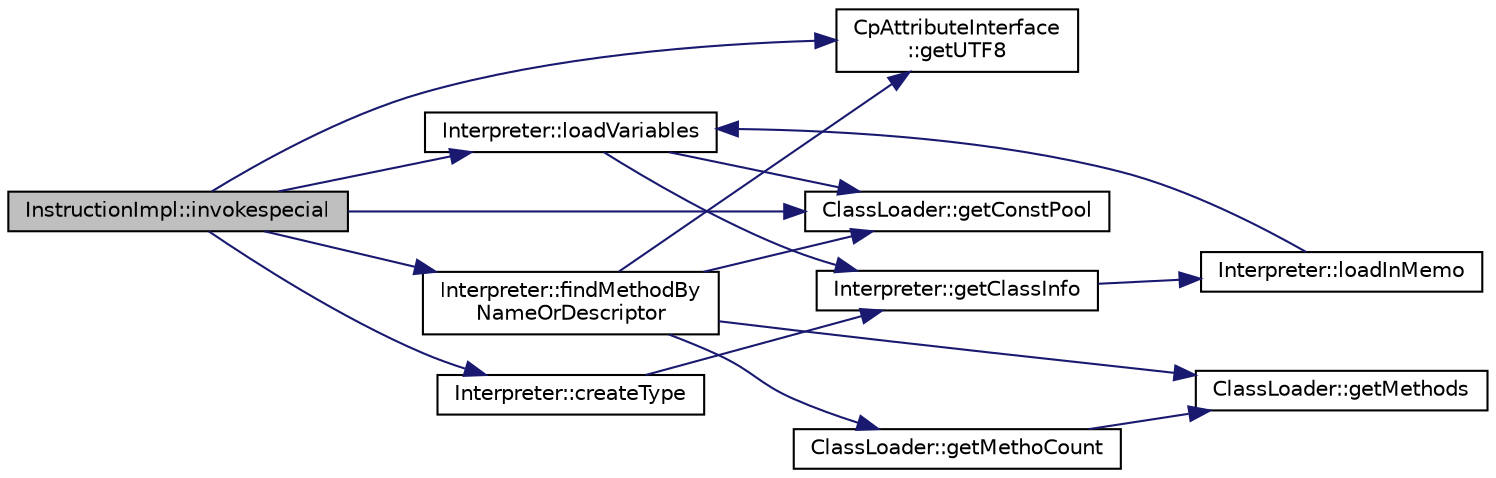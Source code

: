 digraph "InstructionImpl::invokespecial"
{
  edge [fontname="Helvetica",fontsize="10",labelfontname="Helvetica",labelfontsize="10"];
  node [fontname="Helvetica",fontsize="10",shape=record];
  rankdir="LR";
  Node1 [label="InstructionImpl::invokespecial",height=0.2,width=0.4,color="black", fillcolor="grey75", style="filled", fontcolor="black"];
  Node1 -> Node2 [color="midnightblue",fontsize="10",style="solid",fontname="Helvetica"];
  Node2 [label="CpAttributeInterface\l::getUTF8",height=0.2,width=0.4,color="black", fillcolor="white", style="filled",URL="$struct_cp_attribute_interface.html#a99cabbc15a0af5273a6d324dfbc78f41"];
  Node1 -> Node3 [color="midnightblue",fontsize="10",style="solid",fontname="Helvetica"];
  Node3 [label="Interpreter::loadVariables",height=0.2,width=0.4,color="black", fillcolor="white", style="filled",URL="$class_interpreter.html#a39a3745e54aa3cee8882075c96ae8b3f"];
  Node3 -> Node4 [color="midnightblue",fontsize="10",style="solid",fontname="Helvetica"];
  Node4 [label="ClassLoader::getConstPool",height=0.2,width=0.4,color="black", fillcolor="white", style="filled",URL="$class_class_loader.html#a8f3dc8367a76e7a4594bd5e8206d3977"];
  Node3 -> Node5 [color="midnightblue",fontsize="10",style="solid",fontname="Helvetica"];
  Node5 [label="Interpreter::getClassInfo",height=0.2,width=0.4,color="black", fillcolor="white", style="filled",URL="$class_interpreter.html#a99a623bb05c66632d0ab034ebaf2cf51"];
  Node5 -> Node6 [color="midnightblue",fontsize="10",style="solid",fontname="Helvetica"];
  Node6 [label="Interpreter::loadInMemo",height=0.2,width=0.4,color="black", fillcolor="white", style="filled",URL="$class_interpreter.html#ab8fa17a7a73d119f3a3113555aef9702"];
  Node6 -> Node3 [color="midnightblue",fontsize="10",style="solid",fontname="Helvetica"];
  Node1 -> Node7 [color="midnightblue",fontsize="10",style="solid",fontname="Helvetica"];
  Node7 [label="Interpreter::createType",height=0.2,width=0.4,color="black", fillcolor="white", style="filled",URL="$class_interpreter.html#a8ff3509dcc0f48200724b8ae04467495"];
  Node7 -> Node5 [color="midnightblue",fontsize="10",style="solid",fontname="Helvetica"];
  Node1 -> Node8 [color="midnightblue",fontsize="10",style="solid",fontname="Helvetica"];
  Node8 [label="Interpreter::findMethodBy\lNameOrDescriptor",height=0.2,width=0.4,color="black", fillcolor="white", style="filled",URL="$class_interpreter.html#a16752843b70549dac6ed661365e95ae3",tooltip="Busca um metodo pelo seu descritor ou nome e o retorna. "];
  Node8 -> Node9 [color="midnightblue",fontsize="10",style="solid",fontname="Helvetica"];
  Node9 [label="ClassLoader::getMethods",height=0.2,width=0.4,color="black", fillcolor="white", style="filled",URL="$class_class_loader.html#ad4733587ddbe1ae25500c13181bfb5ca"];
  Node8 -> Node4 [color="midnightblue",fontsize="10",style="solid",fontname="Helvetica"];
  Node8 -> Node10 [color="midnightblue",fontsize="10",style="solid",fontname="Helvetica"];
  Node10 [label="ClassLoader::getMethoCount",height=0.2,width=0.4,color="black", fillcolor="white", style="filled",URL="$class_class_loader.html#acad870c7b405146242912190e1e71f7c"];
  Node10 -> Node9 [color="midnightblue",fontsize="10",style="solid",fontname="Helvetica"];
  Node8 -> Node2 [color="midnightblue",fontsize="10",style="solid",fontname="Helvetica"];
  Node1 -> Node4 [color="midnightblue",fontsize="10",style="solid",fontname="Helvetica"];
}
